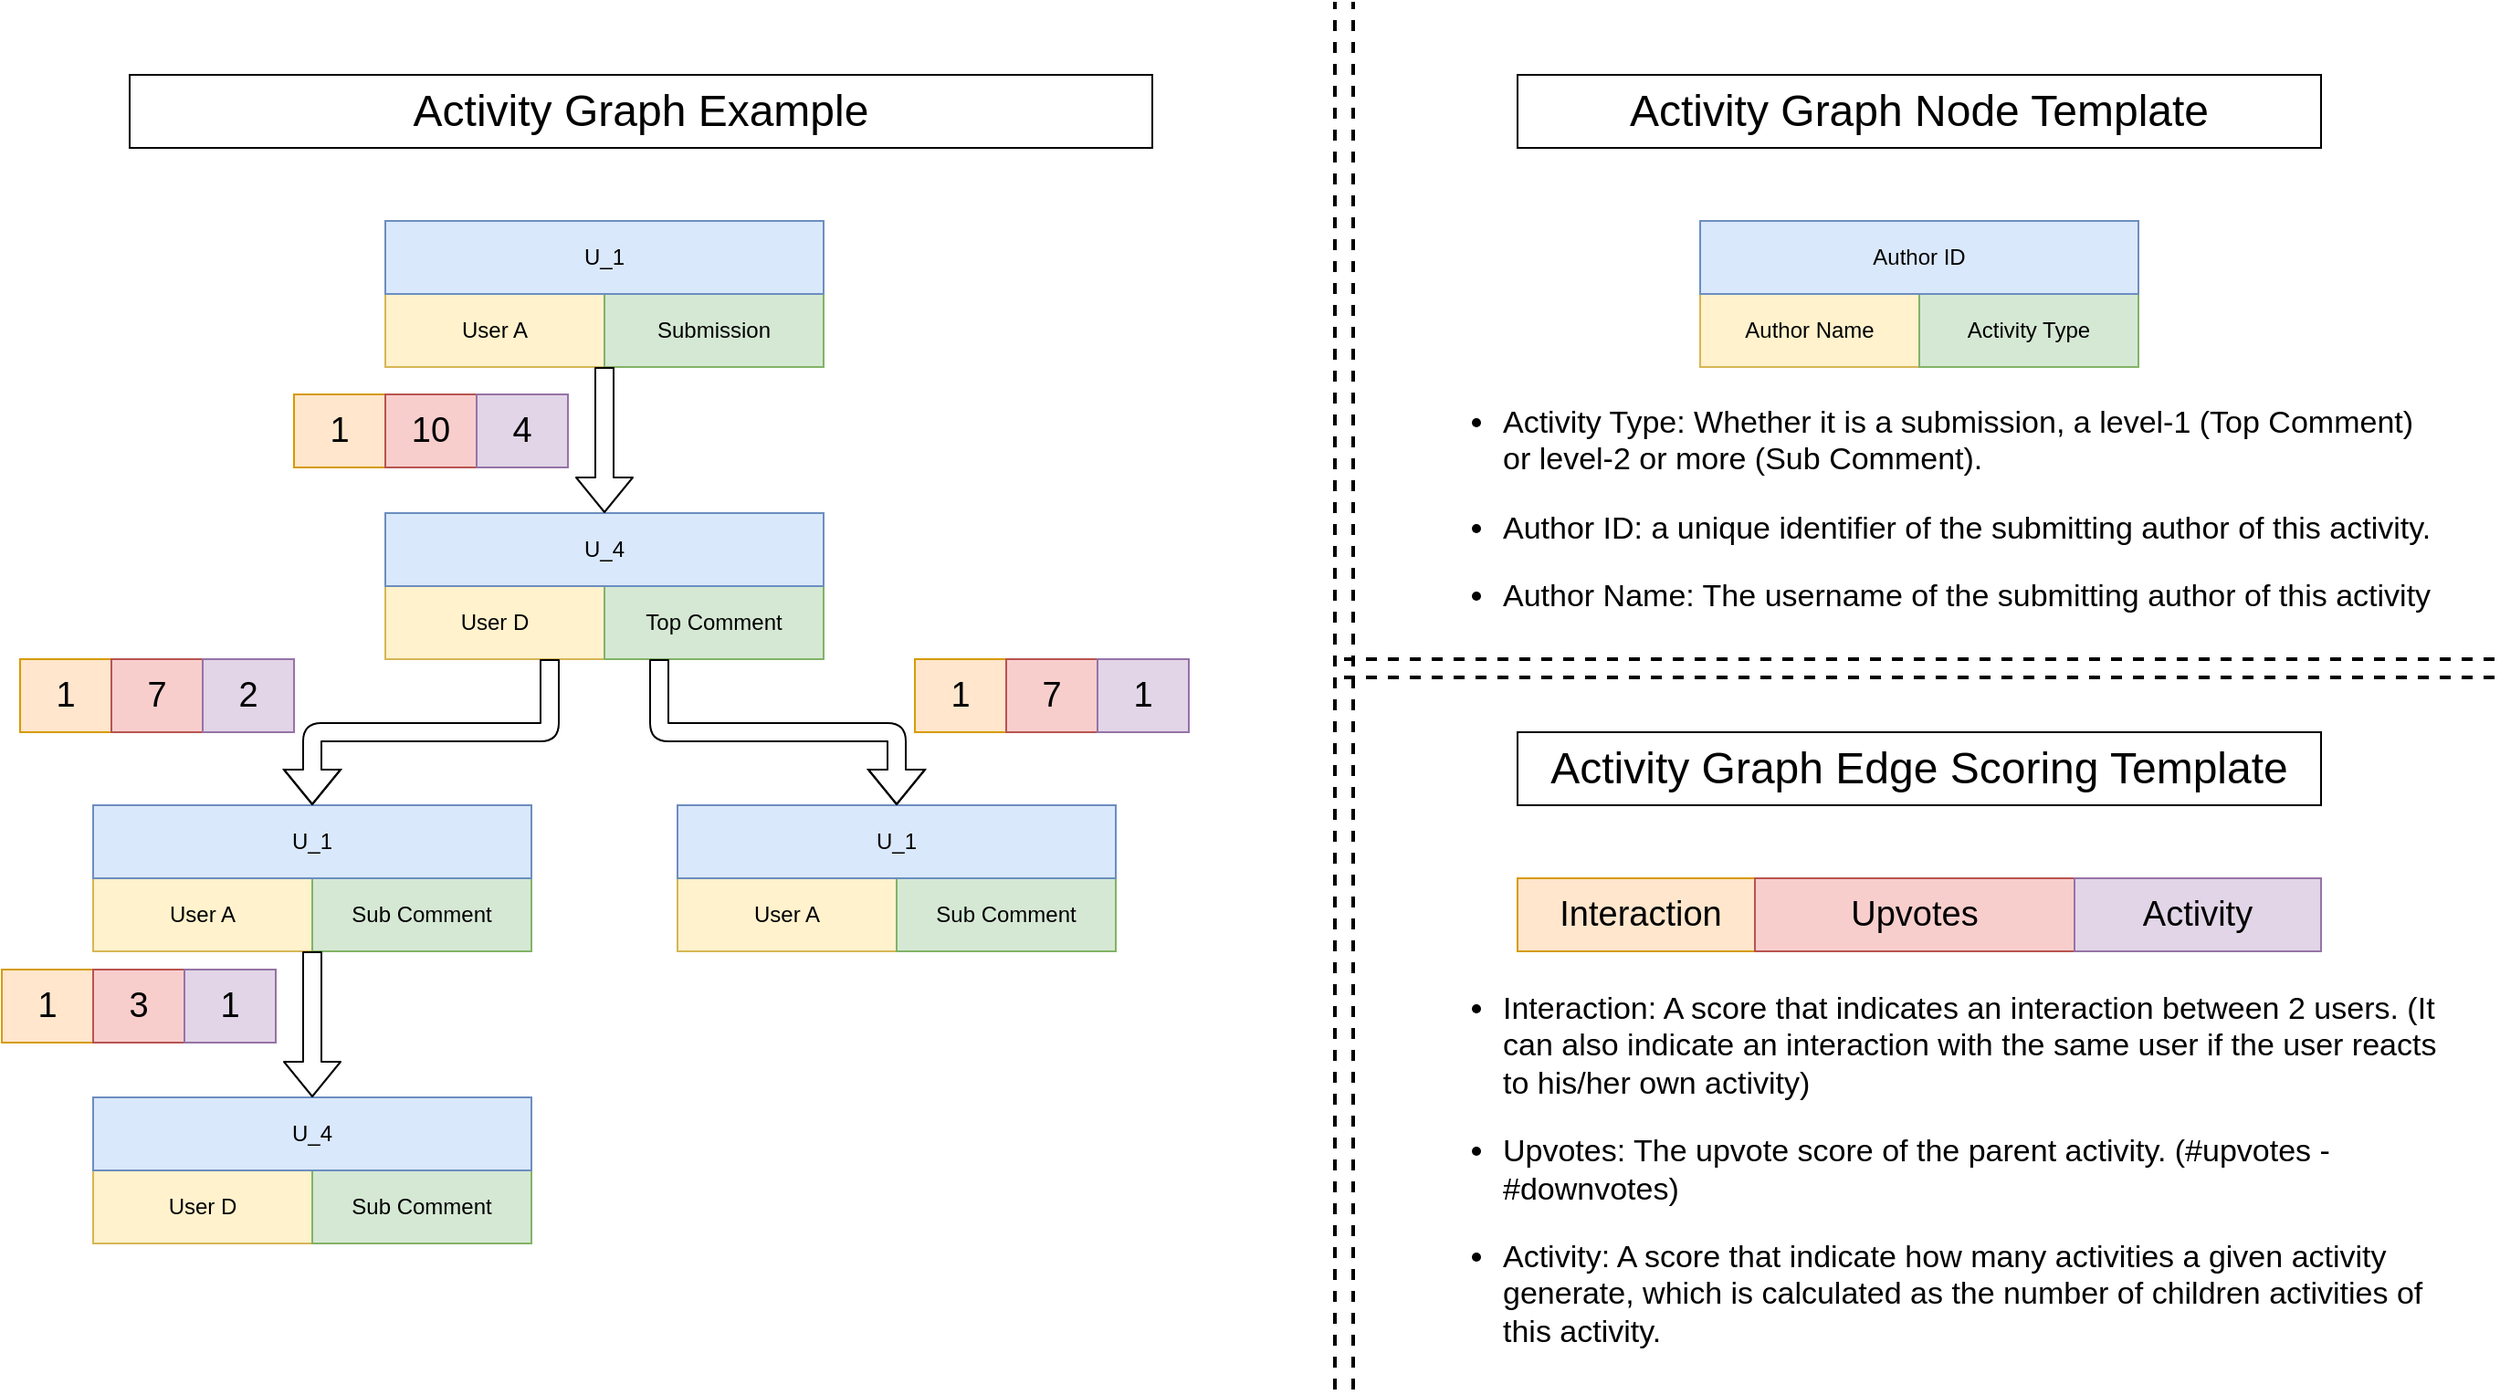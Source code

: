 <mxfile version="14.6.13" type="device"><diagram id="jqWE9_eOw_i64MG_No3x" name="Page-1"><mxGraphModel dx="2858" dy="2475" grid="1" gridSize="10" guides="1" tooltips="1" connect="1" arrows="1" fold="1" page="1" pageScale="1" pageWidth="827" pageHeight="1169" math="0" shadow="0"><root><mxCell id="0"/><mxCell id="1" parent="0"/><mxCell id="Pof3LiFDXd8O8ggwZU9w-6" value="Author Name" style="rounded=0;whiteSpace=wrap;html=1;fillColor=#fff2cc;strokeColor=#d6b656;" vertex="1" parent="1"><mxGeometry x="640" y="120" width="120" height="40" as="geometry"/></mxCell><mxCell id="Pof3LiFDXd8O8ggwZU9w-7" value="Activity Type" style="rounded=0;whiteSpace=wrap;html=1;fillColor=#d5e8d4;strokeColor=#82b366;" vertex="1" parent="1"><mxGeometry x="760" y="120" width="120" height="40" as="geometry"/></mxCell><mxCell id="Pof3LiFDXd8O8ggwZU9w-8" value="Author ID" style="rounded=0;whiteSpace=wrap;html=1;fillColor=#dae8fc;strokeColor=#6c8ebf;" vertex="1" parent="1"><mxGeometry x="640" y="80" width="240" height="40" as="geometry"/></mxCell><mxCell id="Pof3LiFDXd8O8ggwZU9w-9" value="User A" style="rounded=0;whiteSpace=wrap;html=1;fillColor=#fff2cc;strokeColor=#d6b656;" vertex="1" parent="1"><mxGeometry x="-80" y="120" width="120" height="40" as="geometry"/></mxCell><mxCell id="Pof3LiFDXd8O8ggwZU9w-10" value="Submission" style="rounded=0;whiteSpace=wrap;html=1;fillColor=#d5e8d4;strokeColor=#82b366;" vertex="1" parent="1"><mxGeometry x="40" y="120" width="120" height="40" as="geometry"/></mxCell><mxCell id="Pof3LiFDXd8O8ggwZU9w-11" value="U_1" style="rounded=0;whiteSpace=wrap;html=1;fillColor=#dae8fc;strokeColor=#6c8ebf;" vertex="1" parent="1"><mxGeometry x="-80" y="80" width="240" height="40" as="geometry"/></mxCell><mxCell id="Pof3LiFDXd8O8ggwZU9w-12" value="User D" style="rounded=0;whiteSpace=wrap;html=1;fillColor=#fff2cc;strokeColor=#d6b656;" vertex="1" parent="1"><mxGeometry x="-80" y="280" width="120" height="40" as="geometry"/></mxCell><mxCell id="Pof3LiFDXd8O8ggwZU9w-13" value="Top Comment" style="rounded=0;whiteSpace=wrap;html=1;fillColor=#d5e8d4;strokeColor=#82b366;" vertex="1" parent="1"><mxGeometry x="40" y="280" width="120" height="40" as="geometry"/></mxCell><mxCell id="Pof3LiFDXd8O8ggwZU9w-14" value="U_4" style="rounded=0;whiteSpace=wrap;html=1;fillColor=#dae8fc;strokeColor=#6c8ebf;" vertex="1" parent="1"><mxGeometry x="-80" y="240" width="240" height="40" as="geometry"/></mxCell><mxCell id="Pof3LiFDXd8O8ggwZU9w-15" value="User A" style="rounded=0;whiteSpace=wrap;html=1;fillColor=#fff2cc;strokeColor=#d6b656;" vertex="1" parent="1"><mxGeometry x="80" y="440" width="120" height="40" as="geometry"/></mxCell><mxCell id="Pof3LiFDXd8O8ggwZU9w-16" value="&lt;span&gt;Sub Comment&lt;/span&gt;" style="rounded=0;whiteSpace=wrap;html=1;fillColor=#d5e8d4;strokeColor=#82b366;" vertex="1" parent="1"><mxGeometry x="200" y="440" width="120" height="40" as="geometry"/></mxCell><mxCell id="Pof3LiFDXd8O8ggwZU9w-17" value="U_1" style="rounded=0;whiteSpace=wrap;html=1;fillColor=#dae8fc;strokeColor=#6c8ebf;" vertex="1" parent="1"><mxGeometry x="80" y="400" width="240" height="40" as="geometry"/></mxCell><mxCell id="Pof3LiFDXd8O8ggwZU9w-18" value="User A" style="rounded=0;whiteSpace=wrap;html=1;fillColor=#fff2cc;strokeColor=#d6b656;" vertex="1" parent="1"><mxGeometry x="-240" y="440" width="120" height="40" as="geometry"/></mxCell><mxCell id="Pof3LiFDXd8O8ggwZU9w-19" value="Sub Comment" style="rounded=0;whiteSpace=wrap;html=1;fillColor=#d5e8d4;strokeColor=#82b366;" vertex="1" parent="1"><mxGeometry x="-120" y="440" width="120" height="40" as="geometry"/></mxCell><mxCell id="Pof3LiFDXd8O8ggwZU9w-20" value="U_1" style="rounded=0;whiteSpace=wrap;html=1;fillColor=#dae8fc;strokeColor=#6c8ebf;" vertex="1" parent="1"><mxGeometry x="-240" y="400" width="240" height="40" as="geometry"/></mxCell><mxCell id="Pof3LiFDXd8O8ggwZU9w-21" value="User D" style="rounded=0;whiteSpace=wrap;html=1;fillColor=#fff2cc;strokeColor=#d6b656;" vertex="1" parent="1"><mxGeometry x="-240" y="600" width="120" height="40" as="geometry"/></mxCell><mxCell id="Pof3LiFDXd8O8ggwZU9w-22" value="&lt;span&gt;Sub Comment&lt;/span&gt;" style="rounded=0;whiteSpace=wrap;html=1;fillColor=#d5e8d4;strokeColor=#82b366;" vertex="1" parent="1"><mxGeometry x="-120" y="600" width="120" height="40" as="geometry"/></mxCell><mxCell id="Pof3LiFDXd8O8ggwZU9w-23" value="U_4" style="rounded=0;whiteSpace=wrap;html=1;fillColor=#dae8fc;strokeColor=#6c8ebf;" vertex="1" parent="1"><mxGeometry x="-240" y="560" width="240" height="40" as="geometry"/></mxCell><mxCell id="Pof3LiFDXd8O8ggwZU9w-24" value="" style="shape=flexArrow;endArrow=classic;html=1;exitX=0;exitY=1;exitDx=0;exitDy=0;entryX=0.5;entryY=0;entryDx=0;entryDy=0;" edge="1" parent="1" source="Pof3LiFDXd8O8ggwZU9w-10" target="Pof3LiFDXd8O8ggwZU9w-14"><mxGeometry width="50" height="50" relative="1" as="geometry"><mxPoint x="100" y="490" as="sourcePoint"/><mxPoint x="150" y="440" as="targetPoint"/></mxGeometry></mxCell><mxCell id="Pof3LiFDXd8O8ggwZU9w-28" value="" style="shape=flexArrow;endArrow=classic;html=1;exitX=0.75;exitY=1;exitDx=0;exitDy=0;entryX=0.5;entryY=0;entryDx=0;entryDy=0;" edge="1" parent="1" source="Pof3LiFDXd8O8ggwZU9w-12" target="Pof3LiFDXd8O8ggwZU9w-20"><mxGeometry width="50" height="50" relative="1" as="geometry"><mxPoint x="50" y="170" as="sourcePoint"/><mxPoint x="50" y="250" as="targetPoint"/><Array as="points"><mxPoint x="10" y="360"/><mxPoint x="-120" y="360"/></Array></mxGeometry></mxCell><mxCell id="Pof3LiFDXd8O8ggwZU9w-29" value="" style="shape=flexArrow;endArrow=classic;html=1;exitX=0.25;exitY=1;exitDx=0;exitDy=0;" edge="1" parent="1" source="Pof3LiFDXd8O8ggwZU9w-13"><mxGeometry width="50" height="50" relative="1" as="geometry"><mxPoint x="60" y="180" as="sourcePoint"/><mxPoint x="200" y="400" as="targetPoint"/><Array as="points"><mxPoint x="70" y="360"/><mxPoint x="200" y="360"/></Array></mxGeometry></mxCell><mxCell id="Pof3LiFDXd8O8ggwZU9w-30" value="" style="shape=flexArrow;endArrow=classic;html=1;exitX=0;exitY=1;exitDx=0;exitDy=0;entryX=0.5;entryY=0;entryDx=0;entryDy=0;" edge="1" parent="1" source="Pof3LiFDXd8O8ggwZU9w-19" target="Pof3LiFDXd8O8ggwZU9w-23"><mxGeometry width="50" height="50" relative="1" as="geometry"><mxPoint x="70" y="190" as="sourcePoint"/><mxPoint x="70" y="270" as="targetPoint"/></mxGeometry></mxCell><mxCell id="Pof3LiFDXd8O8ggwZU9w-45" value="" style="endArrow=none;dashed=1;html=1;strokeWidth=2;" edge="1" parent="1"><mxGeometry width="50" height="50" relative="1" as="geometry"><mxPoint x="440" y="720" as="sourcePoint"/><mxPoint x="440" y="-40" as="targetPoint"/></mxGeometry></mxCell><mxCell id="Pof3LiFDXd8O8ggwZU9w-46" value="" style="endArrow=none;dashed=1;html=1;strokeWidth=2;" edge="1" parent="1"><mxGeometry width="50" height="50" relative="1" as="geometry"><mxPoint x="450" y="720" as="sourcePoint"/><mxPoint x="450" y="-40" as="targetPoint"/></mxGeometry></mxCell><mxCell id="Pof3LiFDXd8O8ggwZU9w-47" value="&lt;font style=&quot;font-size: 24px&quot;&gt;Activity Graph Node Template&lt;/font&gt;" style="text;html=1;fillColor=none;align=center;verticalAlign=middle;whiteSpace=wrap;rounded=0;strokeColor=#000000;" vertex="1" parent="1"><mxGeometry x="540" width="440" height="40" as="geometry"/></mxCell><mxCell id="Pof3LiFDXd8O8ggwZU9w-48" value="&lt;font style=&quot;font-size: 24px&quot;&gt;Activity Graph Example&lt;/font&gt;" style="text;html=1;fillColor=none;align=center;verticalAlign=middle;whiteSpace=wrap;rounded=0;strokeColor=#000000;" vertex="1" parent="1"><mxGeometry x="-220" width="560" height="40" as="geometry"/></mxCell><mxCell id="Pof3LiFDXd8O8ggwZU9w-52" value="&lt;font style=&quot;font-size: 24px&quot;&gt;Activity Graph Edge Scoring Template&lt;/font&gt;" style="text;html=1;fillColor=none;align=center;verticalAlign=middle;whiteSpace=wrap;rounded=0;strokeColor=#000000;" vertex="1" parent="1"><mxGeometry x="540" y="360" width="440" height="40" as="geometry"/></mxCell><mxCell id="Pof3LiFDXd8O8ggwZU9w-53" value="Interaction" style="text;html=1;fillColor=#ffe6cc;align=center;verticalAlign=middle;whiteSpace=wrap;rounded=0;strokeColor=#d79b00;fontSize=19;" vertex="1" parent="1"><mxGeometry x="540" y="440" width="135" height="40" as="geometry"/></mxCell><mxCell id="Pof3LiFDXd8O8ggwZU9w-54" value="Upvotes" style="text;html=1;fillColor=#f8cecc;align=center;verticalAlign=middle;whiteSpace=wrap;rounded=0;fontSize=19;strokeColor=#b85450;" vertex="1" parent="1"><mxGeometry x="670" y="440" width="175" height="40" as="geometry"/></mxCell><mxCell id="Pof3LiFDXd8O8ggwZU9w-55" value="Activity" style="text;html=1;fillColor=#e1d5e7;align=center;verticalAlign=middle;whiteSpace=wrap;rounded=0;strokeColor=#9673a6;fontSize=19;" vertex="1" parent="1"><mxGeometry x="845" y="440" width="135" height="40" as="geometry"/></mxCell><mxCell id="Pof3LiFDXd8O8ggwZU9w-56" value="1" style="rounded=0;whiteSpace=wrap;html=1;fontSize=19;strokeColor=#d79b00;fillColor=#ffe6cc;" vertex="1" parent="1"><mxGeometry x="-130" y="175" width="50" height="40" as="geometry"/></mxCell><mxCell id="Pof3LiFDXd8O8ggwZU9w-57" value="10" style="rounded=0;whiteSpace=wrap;html=1;fontSize=19;strokeColor=#b85450;fillColor=#f8cecc;" vertex="1" parent="1"><mxGeometry x="-80" y="175" width="50" height="40" as="geometry"/></mxCell><mxCell id="Pof3LiFDXd8O8ggwZU9w-58" value="4" style="rounded=0;whiteSpace=wrap;html=1;fontSize=19;strokeColor=#9673a6;fillColor=#e1d5e7;" vertex="1" parent="1"><mxGeometry x="-30" y="175" width="50" height="40" as="geometry"/></mxCell><mxCell id="Pof3LiFDXd8O8ggwZU9w-59" value="1" style="rounded=0;whiteSpace=wrap;html=1;fontSize=19;strokeColor=#d79b00;fillColor=#ffe6cc;" vertex="1" parent="1"><mxGeometry x="210" y="320" width="50" height="40" as="geometry"/></mxCell><mxCell id="Pof3LiFDXd8O8ggwZU9w-60" value="7" style="rounded=0;whiteSpace=wrap;html=1;fontSize=19;strokeColor=#b85450;fillColor=#f8cecc;" vertex="1" parent="1"><mxGeometry x="260" y="320" width="50" height="40" as="geometry"/></mxCell><mxCell id="Pof3LiFDXd8O8ggwZU9w-61" value="1" style="rounded=0;whiteSpace=wrap;html=1;fontSize=19;strokeColor=#9673a6;fillColor=#e1d5e7;" vertex="1" parent="1"><mxGeometry x="310" y="320" width="50" height="40" as="geometry"/></mxCell><mxCell id="Pof3LiFDXd8O8ggwZU9w-62" value="1" style="rounded=0;whiteSpace=wrap;html=1;fontSize=19;strokeColor=#d79b00;fillColor=#ffe6cc;" vertex="1" parent="1"><mxGeometry x="-280" y="320" width="50" height="40" as="geometry"/></mxCell><mxCell id="Pof3LiFDXd8O8ggwZU9w-63" value="7" style="rounded=0;whiteSpace=wrap;html=1;fontSize=19;strokeColor=#b85450;fillColor=#f8cecc;" vertex="1" parent="1"><mxGeometry x="-230" y="320" width="50" height="40" as="geometry"/></mxCell><mxCell id="Pof3LiFDXd8O8ggwZU9w-64" value="2" style="rounded=0;whiteSpace=wrap;html=1;fontSize=19;strokeColor=#9673a6;fillColor=#e1d5e7;" vertex="1" parent="1"><mxGeometry x="-180" y="320" width="50" height="40" as="geometry"/></mxCell><mxCell id="Pof3LiFDXd8O8ggwZU9w-65" value="1" style="rounded=0;whiteSpace=wrap;html=1;fontSize=19;strokeColor=#d79b00;fillColor=#ffe6cc;" vertex="1" parent="1"><mxGeometry x="-290" y="490" width="50" height="40" as="geometry"/></mxCell><mxCell id="Pof3LiFDXd8O8ggwZU9w-66" value="3" style="rounded=0;whiteSpace=wrap;html=1;fontSize=19;strokeColor=#b85450;fillColor=#f8cecc;" vertex="1" parent="1"><mxGeometry x="-240" y="490" width="50" height="40" as="geometry"/></mxCell><mxCell id="Pof3LiFDXd8O8ggwZU9w-67" value="1" style="rounded=0;whiteSpace=wrap;html=1;fontSize=19;strokeColor=#9673a6;fillColor=#e1d5e7;" vertex="1" parent="1"><mxGeometry x="-190" y="490" width="50" height="40" as="geometry"/></mxCell><mxCell id="Pof3LiFDXd8O8ggwZU9w-72" value="&lt;ul style=&quot;font-size: 17px&quot;&gt;&lt;li&gt;&lt;font style=&quot;font-size: 17px&quot;&gt;Activity Type: Whether it is a submission, a level-1 (Top Comment) or level-2 or more (Sub Comment).&lt;/font&gt;&lt;/li&gt;&lt;/ul&gt;&lt;ul style=&quot;font-size: 17px&quot;&gt;&lt;li&gt;&lt;font style=&quot;font-size: 17px&quot;&gt;Author ID: a unique identifier of the submitting author of this activity.&lt;/font&gt;&lt;/li&gt;&lt;/ul&gt;&lt;ul style=&quot;font-size: 17px&quot;&gt;&lt;li&gt;&lt;font style=&quot;font-size: 17px&quot;&gt;Author Name: The username of the submitting author of this activity&amp;nbsp;&lt;/font&gt;&lt;/li&gt;&lt;/ul&gt;" style="text;html=1;strokeColor=none;fillColor=none;align=left;verticalAlign=middle;whiteSpace=wrap;rounded=0;" vertex="1" parent="1"><mxGeometry x="490" y="175" width="560" height="125" as="geometry"/></mxCell><mxCell id="Pof3LiFDXd8O8ggwZU9w-73" value="" style="endArrow=none;dashed=1;html=1;strokeWidth=2;" edge="1" parent="1"><mxGeometry width="50" height="50" relative="1" as="geometry"><mxPoint x="445" y="320" as="sourcePoint"/><mxPoint x="1075" y="320" as="targetPoint"/></mxGeometry></mxCell><mxCell id="Pof3LiFDXd8O8ggwZU9w-74" value="" style="endArrow=none;dashed=1;html=1;strokeWidth=2;" edge="1" parent="1"><mxGeometry width="50" height="50" relative="1" as="geometry"><mxPoint x="445" y="330" as="sourcePoint"/><mxPoint x="1075" y="330" as="targetPoint"/></mxGeometry></mxCell><mxCell id="Pof3LiFDXd8O8ggwZU9w-75" value="&lt;ul style=&quot;font-size: 17px&quot;&gt;&lt;li&gt;&lt;font style=&quot;font-size: 17px&quot;&gt;Interaction: A score that indicates an interaction between 2 users. (It can also indicate an interaction with the same user if the user reacts to his/her own activity)&lt;/font&gt;&lt;/li&gt;&lt;/ul&gt;&lt;ul style=&quot;font-size: 17px&quot;&gt;&lt;li&gt;&lt;font style=&quot;font-size: 17px&quot;&gt;Upvotes: The upvote score of the parent activity. (#upvotes - #downvotes)&lt;/font&gt;&lt;/li&gt;&lt;/ul&gt;&lt;ul style=&quot;font-size: 17px&quot;&gt;&lt;li&gt;&lt;font style=&quot;font-size: 17px&quot;&gt;Activity: A score that indicate how many activities a given activity generate, which is calculated as the number of children activities of this activity.&lt;/font&gt;&lt;/li&gt;&lt;/ul&gt;" style="text;html=1;strokeColor=none;fillColor=none;align=left;verticalAlign=middle;whiteSpace=wrap;rounded=0;" vertex="1" parent="1"><mxGeometry x="490" y="480" width="560" height="240" as="geometry"/></mxCell></root></mxGraphModel></diagram></mxfile>